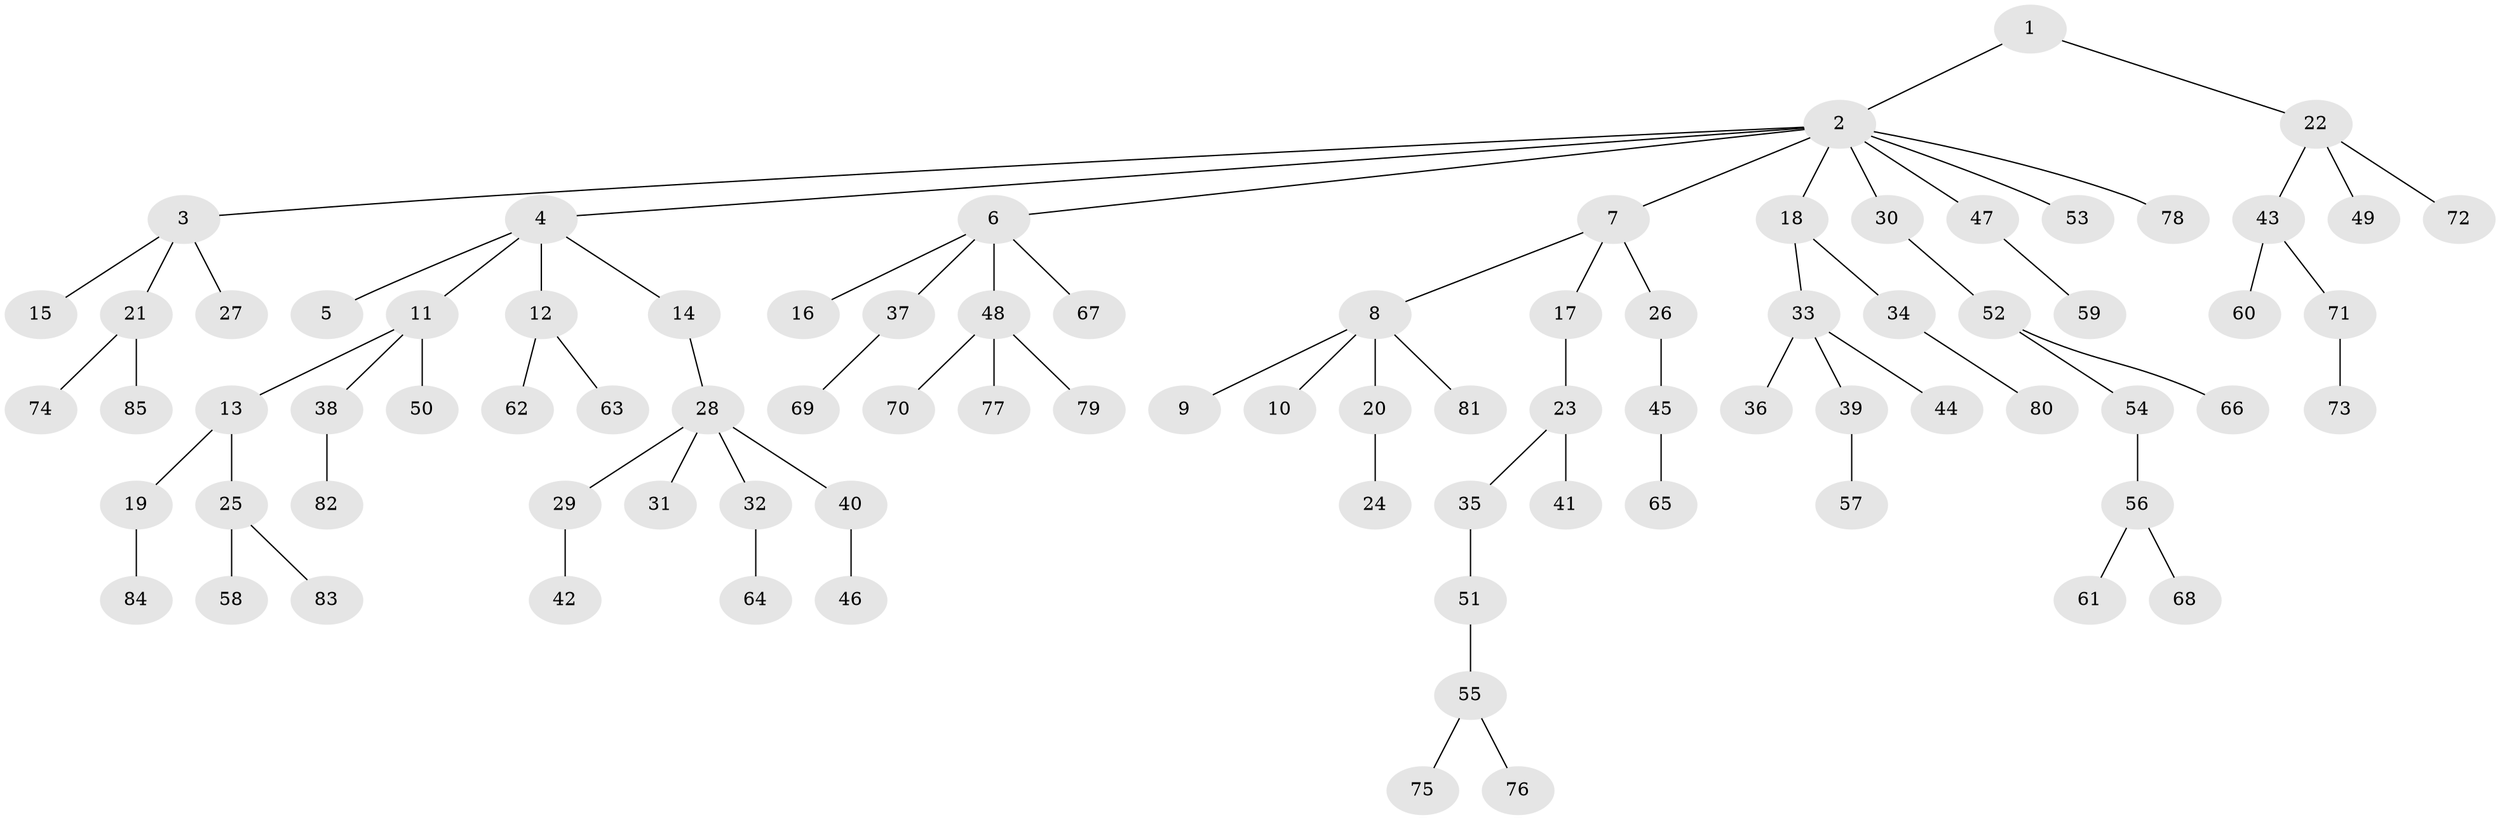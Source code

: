 // Generated by graph-tools (version 1.1) at 2025/26/03/09/25 03:26:33]
// undirected, 85 vertices, 84 edges
graph export_dot {
graph [start="1"]
  node [color=gray90,style=filled];
  1;
  2;
  3;
  4;
  5;
  6;
  7;
  8;
  9;
  10;
  11;
  12;
  13;
  14;
  15;
  16;
  17;
  18;
  19;
  20;
  21;
  22;
  23;
  24;
  25;
  26;
  27;
  28;
  29;
  30;
  31;
  32;
  33;
  34;
  35;
  36;
  37;
  38;
  39;
  40;
  41;
  42;
  43;
  44;
  45;
  46;
  47;
  48;
  49;
  50;
  51;
  52;
  53;
  54;
  55;
  56;
  57;
  58;
  59;
  60;
  61;
  62;
  63;
  64;
  65;
  66;
  67;
  68;
  69;
  70;
  71;
  72;
  73;
  74;
  75;
  76;
  77;
  78;
  79;
  80;
  81;
  82;
  83;
  84;
  85;
  1 -- 2;
  1 -- 22;
  2 -- 3;
  2 -- 4;
  2 -- 6;
  2 -- 7;
  2 -- 18;
  2 -- 30;
  2 -- 47;
  2 -- 53;
  2 -- 78;
  3 -- 15;
  3 -- 21;
  3 -- 27;
  4 -- 5;
  4 -- 11;
  4 -- 12;
  4 -- 14;
  6 -- 16;
  6 -- 37;
  6 -- 48;
  6 -- 67;
  7 -- 8;
  7 -- 17;
  7 -- 26;
  8 -- 9;
  8 -- 10;
  8 -- 20;
  8 -- 81;
  11 -- 13;
  11 -- 38;
  11 -- 50;
  12 -- 62;
  12 -- 63;
  13 -- 19;
  13 -- 25;
  14 -- 28;
  17 -- 23;
  18 -- 33;
  18 -- 34;
  19 -- 84;
  20 -- 24;
  21 -- 74;
  21 -- 85;
  22 -- 43;
  22 -- 49;
  22 -- 72;
  23 -- 35;
  23 -- 41;
  25 -- 58;
  25 -- 83;
  26 -- 45;
  28 -- 29;
  28 -- 31;
  28 -- 32;
  28 -- 40;
  29 -- 42;
  30 -- 52;
  32 -- 64;
  33 -- 36;
  33 -- 39;
  33 -- 44;
  34 -- 80;
  35 -- 51;
  37 -- 69;
  38 -- 82;
  39 -- 57;
  40 -- 46;
  43 -- 60;
  43 -- 71;
  45 -- 65;
  47 -- 59;
  48 -- 70;
  48 -- 77;
  48 -- 79;
  51 -- 55;
  52 -- 54;
  52 -- 66;
  54 -- 56;
  55 -- 75;
  55 -- 76;
  56 -- 61;
  56 -- 68;
  71 -- 73;
}
